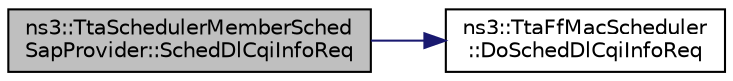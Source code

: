 digraph "ns3::TtaSchedulerMemberSchedSapProvider::SchedDlCqiInfoReq"
{
  edge [fontname="Helvetica",fontsize="10",labelfontname="Helvetica",labelfontsize="10"];
  node [fontname="Helvetica",fontsize="10",shape=record];
  rankdir="LR";
  Node1 [label="ns3::TtaSchedulerMemberSched\lSapProvider::SchedDlCqiInfoReq",height=0.2,width=0.4,color="black", fillcolor="grey75", style="filled", fontcolor="black"];
  Node1 -> Node2 [color="midnightblue",fontsize="10",style="solid"];
  Node2 [label="ns3::TtaFfMacScheduler\l::DoSchedDlCqiInfoReq",height=0.2,width=0.4,color="black", fillcolor="white", style="filled",URL="$da/d46/classns3_1_1TtaFfMacScheduler.html#aa50281f174f320ee1e586d9679d244ee"];
}
